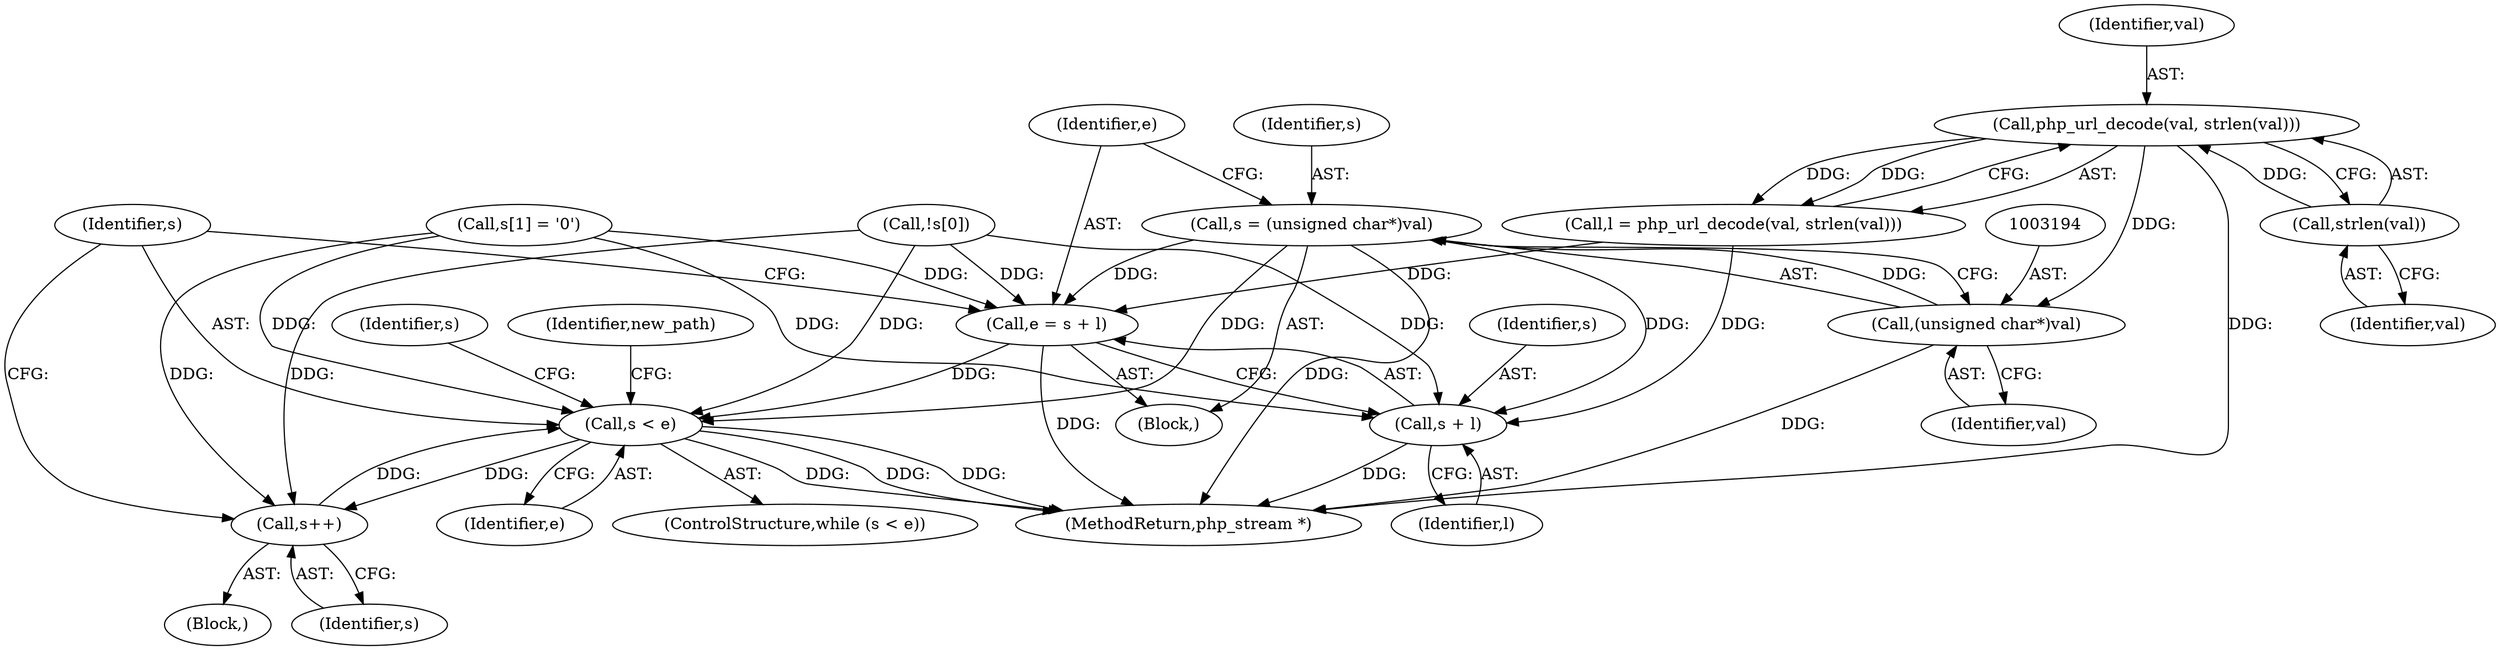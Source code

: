 digraph "0_php-src_523f230c831d7b33353203fa34aee4e92ac12bba@pointer" {
"1003191" [label="(Call,s = (unsigned char*)val)"];
"1003193" [label="(Call,(unsigned char*)val)"];
"1003187" [label="(Call,php_url_decode(val, strlen(val)))"];
"1003189" [label="(Call,strlen(val))"];
"1003196" [label="(Call,e = s + l)"];
"1003202" [label="(Call,s < e)"];
"1003212" [label="(Call,s++)"];
"1003198" [label="(Call,s + l)"];
"1003212" [label="(Call,s++)"];
"1003205" [label="(Block,)"];
"1003193" [label="(Call,(unsigned char*)val)"];
"1003192" [label="(Identifier,s)"];
"1003209" [label="(Identifier,s)"];
"1003198" [label="(Call,s + l)"];
"1003190" [label="(Identifier,val)"];
"1003196" [label="(Call,e = s + l)"];
"1003213" [label="(Identifier,s)"];
"1003233" [label="(MethodReturn,php_stream *)"];
"1003204" [label="(Identifier,e)"];
"1003197" [label="(Identifier,e)"];
"1003187" [label="(Call,php_url_decode(val, strlen(val)))"];
"1003043" [label="(Call,s[1] = '\0')"];
"1003189" [label="(Call,strlen(val))"];
"1003203" [label="(Identifier,s)"];
"1003201" [label="(ControlStructure,while (s < e))"];
"1003185" [label="(Call,l = php_url_decode(val, strlen(val)))"];
"1003191" [label="(Call,s = (unsigned char*)val)"];
"1003200" [label="(Identifier,l)"];
"1003188" [label="(Identifier,val)"];
"1003199" [label="(Identifier,s)"];
"1003202" [label="(Call,s < e)"];
"1003022" [label="(Call,!s[0])"];
"1003181" [label="(Block,)"];
"1003217" [label="(Identifier,new_path)"];
"1003195" [label="(Identifier,val)"];
"1003191" -> "1003181"  [label="AST: "];
"1003191" -> "1003193"  [label="CFG: "];
"1003192" -> "1003191"  [label="AST: "];
"1003193" -> "1003191"  [label="AST: "];
"1003197" -> "1003191"  [label="CFG: "];
"1003191" -> "1003233"  [label="DDG: "];
"1003193" -> "1003191"  [label="DDG: "];
"1003191" -> "1003196"  [label="DDG: "];
"1003191" -> "1003198"  [label="DDG: "];
"1003191" -> "1003202"  [label="DDG: "];
"1003193" -> "1003195"  [label="CFG: "];
"1003194" -> "1003193"  [label="AST: "];
"1003195" -> "1003193"  [label="AST: "];
"1003193" -> "1003233"  [label="DDG: "];
"1003187" -> "1003193"  [label="DDG: "];
"1003187" -> "1003185"  [label="AST: "];
"1003187" -> "1003189"  [label="CFG: "];
"1003188" -> "1003187"  [label="AST: "];
"1003189" -> "1003187"  [label="AST: "];
"1003185" -> "1003187"  [label="CFG: "];
"1003187" -> "1003233"  [label="DDG: "];
"1003187" -> "1003185"  [label="DDG: "];
"1003187" -> "1003185"  [label="DDG: "];
"1003189" -> "1003187"  [label="DDG: "];
"1003189" -> "1003190"  [label="CFG: "];
"1003190" -> "1003189"  [label="AST: "];
"1003196" -> "1003181"  [label="AST: "];
"1003196" -> "1003198"  [label="CFG: "];
"1003197" -> "1003196"  [label="AST: "];
"1003198" -> "1003196"  [label="AST: "];
"1003203" -> "1003196"  [label="CFG: "];
"1003196" -> "1003233"  [label="DDG: "];
"1003022" -> "1003196"  [label="DDG: "];
"1003043" -> "1003196"  [label="DDG: "];
"1003185" -> "1003196"  [label="DDG: "];
"1003196" -> "1003202"  [label="DDG: "];
"1003202" -> "1003201"  [label="AST: "];
"1003202" -> "1003204"  [label="CFG: "];
"1003203" -> "1003202"  [label="AST: "];
"1003204" -> "1003202"  [label="AST: "];
"1003209" -> "1003202"  [label="CFG: "];
"1003217" -> "1003202"  [label="CFG: "];
"1003202" -> "1003233"  [label="DDG: "];
"1003202" -> "1003233"  [label="DDG: "];
"1003202" -> "1003233"  [label="DDG: "];
"1003022" -> "1003202"  [label="DDG: "];
"1003212" -> "1003202"  [label="DDG: "];
"1003043" -> "1003202"  [label="DDG: "];
"1003202" -> "1003212"  [label="DDG: "];
"1003212" -> "1003205"  [label="AST: "];
"1003212" -> "1003213"  [label="CFG: "];
"1003213" -> "1003212"  [label="AST: "];
"1003203" -> "1003212"  [label="CFG: "];
"1003022" -> "1003212"  [label="DDG: "];
"1003043" -> "1003212"  [label="DDG: "];
"1003198" -> "1003200"  [label="CFG: "];
"1003199" -> "1003198"  [label="AST: "];
"1003200" -> "1003198"  [label="AST: "];
"1003198" -> "1003233"  [label="DDG: "];
"1003022" -> "1003198"  [label="DDG: "];
"1003043" -> "1003198"  [label="DDG: "];
"1003185" -> "1003198"  [label="DDG: "];
}
